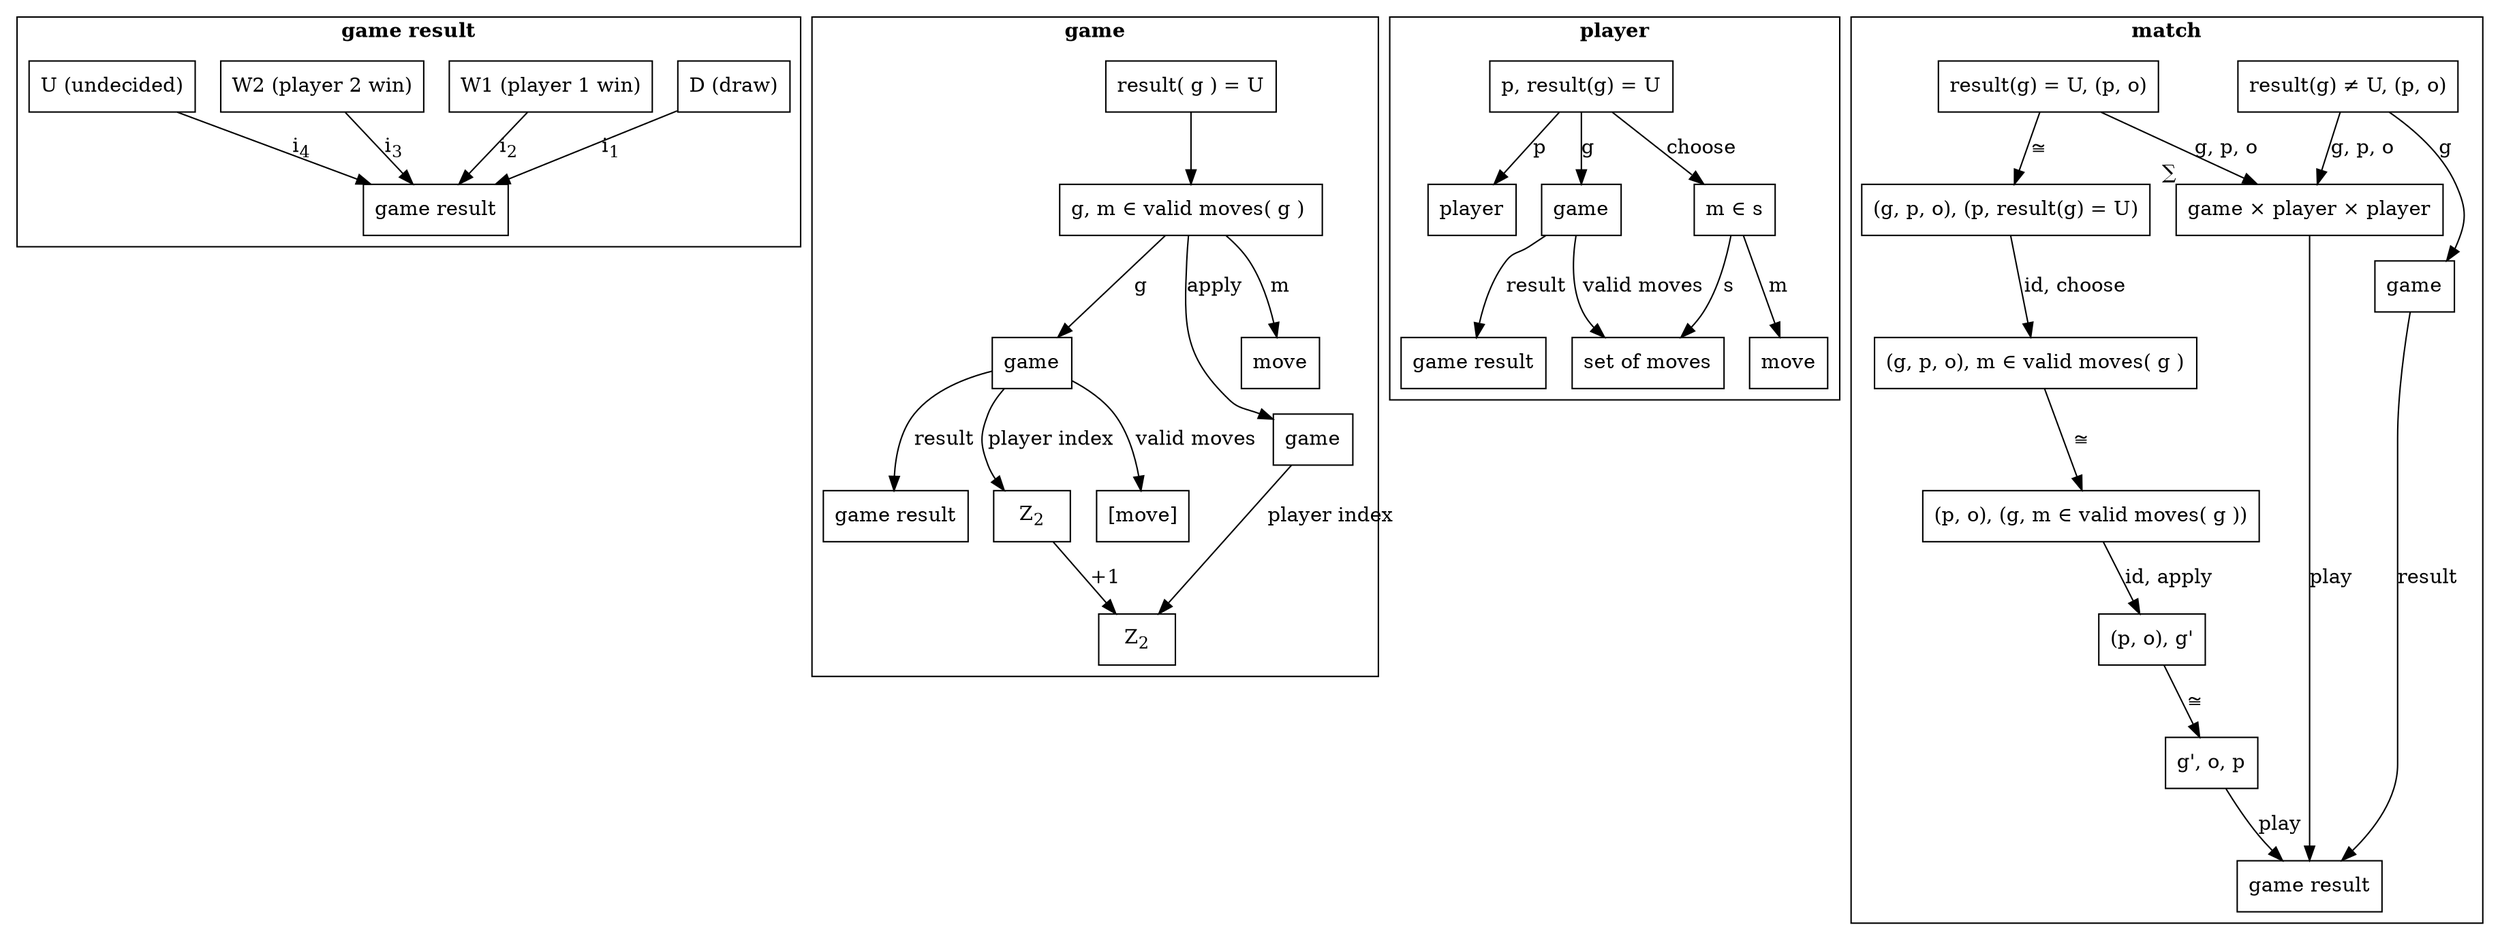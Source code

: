 digraph game 
{ 
    node [shape = "box"]
    layout=dot
        subgraph cluster_gameresult {
        label=<<b>game result</b>>
        gr_gr [label="game result"]
        gr_d [label="D (draw)"]
        gr_d -> gr_gr [label=<i<sub>1</sub>>]
        gr_w1 [label="W1 (player 1 win)"]
        gr_w1 -> gr_gr [label=<i<sub>2</sub>>]
        gr_w2 [label="W2 (player 2 win)"]
        gr_w2 -> gr_gr [label=<i<sub>3</sub>>]
        gr_u [label="U (undecided)"]
        gr_u -> gr_gr [label=<i<sub>4</sub>>]
    }

    subgraph cluster_ga {
        label=<<b>game</b>>
        ga_gr [label="game result"]
        ga_g [label="game"]
        ga_g -> ga_gr [label="result"]
        ga_g -> ga_z [label="player index"]
        ga_g -> ga_sm [label="valid moves"]
        ga_z [label=<Z<sub>2</sub>>]
        ga_z -> ga_z2 [label="+1"]
        ga_z2 [label=<Z<sub>2</sub>>]
        ga_sm [label=<[move]>]
        ga_gms [label=<g, m &#x2208; valid moves( g ) >]
        ga_gms -> ga_g [label="g"]
        ga_gms -> ga_g2 [label="apply"]
        ga_gms -> ga_m [label="m"]
        ga_g2 [label="game"]
        ga_g2 -> ga_z2 [label="player index"]
        ga_m [label="move"]
        ga_gr2 [label="result( g ) = U"]
        ga_gr2 -> ga_gms
    }
    
    subgraph cluster_pl {
        label=<<b>player</b>>
        pl_p [label="player"]
        pl_pg [label=<p, result(g) = U>]
        pl_pg -> pl_g [label="g"]
        pl_pg -> pl_p [label="p"]
        pl_pg -> pl_ms [label="choose"]
        pl_gr [label="game result"]
        pl_g [label="game"]
        pl_g -> pl_sm [label="valid moves"]
        pl_g -> pl_gr [label="result"]
        pl_m [label="move"]
        pl_ms [label=<m &#x2208; s>]
        pl_sm [label="set of moves"]
        pl_ms -> pl_sm [label="s"]
        pl_ms -> pl_m [label="m"]
    }
    subgraph cluster_match {
        label=<<b>match</b>>
        ma_dp12 [label=<result(g) &#x2260; U, (p, o)>]
        ma_dp12 -> ma_gpp [label="g, p, o"]
        ma_dp12 -> ma_g [label="g"]
        ma_g [label="game"]
        ma_g -> ma_gr [label="result"]
        ma_gpp [label=<game &times; player &times; player>, xlabel=<&#x2211;>]
        ma_gpp -> ma_gr [label="play"]
        ma_up12 [label=<result(g) = U, (p, o)>]
        ma_up12 -> ma_step1 [label=<&#x2245;>]
        ma_up12 -> ma_gpp [label="g, p, o"]
        ma_step1 [label=<(g, p, o), (p, result(g) = U)>]
        ma_step1 -> ma_step2 [label="id, choose"]
        ma_step2 [label=<(g, p, o), m &#x2208; valid moves( g )>]
        ma_step2 -> ma_step3 [label="&#x2245;"]
        ma_step3 [label=<(p, o), (g, m &#x2208; valid moves( g ))>]
        ma_step3 -> ma_step4 [label="id, apply"]
        ma_step4 [label=<(p, o), g'>]
        ma_step4 -> ma_step5 [label=<&#x2245;>]
        ma_step5 [label=<g', o, p>]
        ma_step5 -> ma_gr [label="play"]
        ma_gr [label="game result"]
        //{rank=min;ma_gp12}
        {rank=same;ma_dp12; ma_up12}
    }
}
